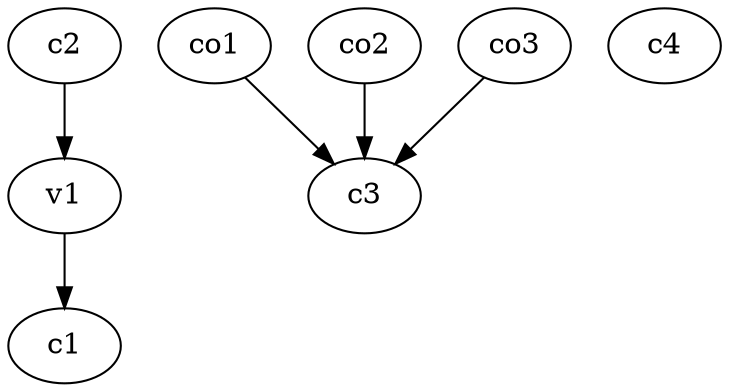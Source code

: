 strict digraph  {
c1;
c2;
c3;
c4;
v1;
co1;
co2;
co3;
c2 -> v1  [weight=1];
v1 -> c1  [weight=1];
co1 -> c3  [weight=1];
co2 -> c3  [weight=1];
co3 -> c3  [weight=1];
}
